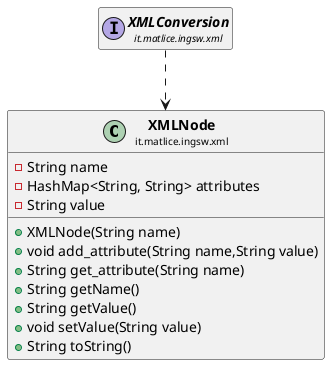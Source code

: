 @startuml

skinparam svgLinkTarget _parent
skinparam linetype ortho
set namespaceSeparator none
class "<b><size:14>XMLNode</b>\n<size:10>it.matlice.ingsw.xml" as it.matlice.ingsw.xml.XMLNode  [[../../../../it/matlice/ingsw/xml/XMLNode.html{it.matlice.ingsw.xml.XMLNode}]] {
-String name
-HashMap<String, String> attributes
-String value
+XMLNode(String name)
+void add_attribute(String name,String value)
+String get_attribute(String name)
+String getName()
+String getValue()
+void setValue(String value)
+String toString()
}




interface "<b><size:14>XMLConversion</b>\n<size:10>it.matlice.ingsw.xml" as it.matlice.ingsw.xml.XMLConversion  [[../../../../it/matlice/ingsw/xml/XMLConversion.html{it.matlice.ingsw.xml.XMLConversion}]] {
}

hide it.matlice.ingsw.xml.XMLConversion fields
hide it.matlice.ingsw.xml.XMLConversion methods

it.matlice.ingsw.xml.XMLConversion ..> it.matlice.ingsw.xml.XMLNode


@enduml
